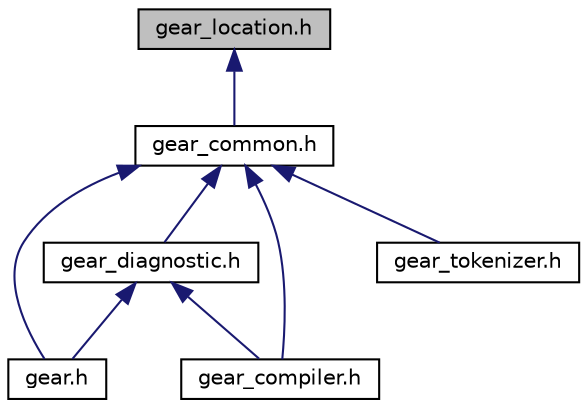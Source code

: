 digraph "gear_location.h"
{
  edge [fontname="Helvetica",fontsize="10",labelfontname="Helvetica",labelfontsize="10"];
  node [fontname="Helvetica",fontsize="10",shape=record];
  Node1 [label="gear_location.h",height=0.2,width=0.4,color="black", fillcolor="grey75", style="filled", fontcolor="black"];
  Node1 -> Node2 [dir="back",color="midnightblue",fontsize="10",style="solid",fontname="Helvetica"];
  Node2 [label="gear_common.h",height=0.2,width=0.4,color="black", fillcolor="white", style="filled",URL="$gear__common_8h.html",tooltip="API definitions common to both the runtime and compiler. "];
  Node2 -> Node3 [dir="back",color="midnightblue",fontsize="10",style="solid",fontname="Helvetica"];
  Node3 [label="gear.h",height=0.2,width=0.4,color="black", fillcolor="white", style="filled",URL="$gear_8h.html",tooltip="Includes both the gear_runtime.h and gear_compiler.h headers. "];
  Node2 -> Node4 [dir="back",color="midnightblue",fontsize="10",style="solid",fontname="Helvetica"];
  Node4 [label="gear_compiler.h",height=0.2,width=0.4,color="black", fillcolor="white", style="filled",URL="$gear__compiler_8h.html",tooltip="Interface definitions for the compiler. "];
  Node2 -> Node5 [dir="back",color="midnightblue",fontsize="10",style="solid",fontname="Helvetica"];
  Node5 [label="gear_diagnostic.h",height=0.2,width=0.4,color="black", fillcolor="white", style="filled",URL="$gear__diagnostic_8h.html",tooltip="Diagnostic Gear API definitions. "];
  Node5 -> Node3 [dir="back",color="midnightblue",fontsize="10",style="solid",fontname="Helvetica"];
  Node5 -> Node4 [dir="back",color="midnightblue",fontsize="10",style="solid",fontname="Helvetica"];
  Node2 -> Node6 [dir="back",color="midnightblue",fontsize="10",style="solid",fontname="Helvetica"];
  Node6 [label="gear_tokenizer.h",height=0.2,width=0.4,color="black", fillcolor="white", style="filled",URL="$gear__tokenizer_8h_source.html"];
}
